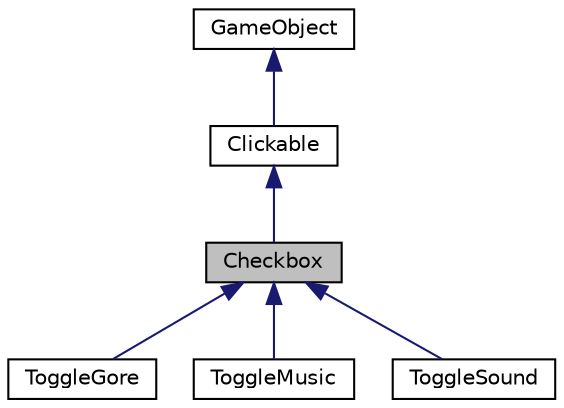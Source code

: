 digraph "Checkbox"
{
  edge [fontname="Helvetica",fontsize="10",labelfontname="Helvetica",labelfontsize="10"];
  node [fontname="Helvetica",fontsize="10",shape=record];
  Node1 [label="Checkbox",height=0.2,width=0.4,color="black", fillcolor="grey75", style="filled", fontcolor="black"];
  Node2 -> Node1 [dir="back",color="midnightblue",fontsize="10",style="solid"];
  Node2 [label="Clickable",height=0.2,width=0.4,color="black", fillcolor="white", style="filled",URL="$class_clickable.html",tooltip="The Clickable header file. "];
  Node3 -> Node2 [dir="back",color="midnightblue",fontsize="10",style="solid"];
  Node3 [label="GameObject",height=0.2,width=0.4,color="black", fillcolor="white", style="filled",URL="$class_game_object.html",tooltip="The game object header file. "];
  Node1 -> Node4 [dir="back",color="midnightblue",fontsize="10",style="solid"];
  Node4 [label="ToggleGore",height=0.2,width=0.4,color="black", fillcolor="white", style="filled",URL="$class_toggle_gore.html"];
  Node1 -> Node5 [dir="back",color="midnightblue",fontsize="10",style="solid"];
  Node5 [label="ToggleMusic",height=0.2,width=0.4,color="black", fillcolor="white", style="filled",URL="$class_toggle_music.html"];
  Node1 -> Node6 [dir="back",color="midnightblue",fontsize="10",style="solid"];
  Node6 [label="ToggleSound",height=0.2,width=0.4,color="black", fillcolor="white", style="filled",URL="$class_toggle_sound.html"];
}
